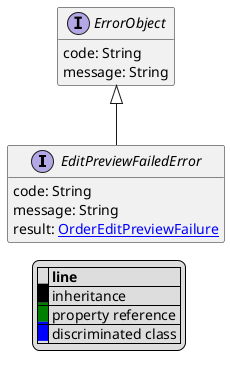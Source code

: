 @startuml

hide empty fields
hide empty methods
legend
|= |= line |
|<back:black>   </back>| inheritance |
|<back:green>   </back>| property reference |
|<back:blue>   </back>| discriminated class |
endlegend
interface EditPreviewFailedError [[EditPreviewFailedError.svg]] extends ErrorObject {
    code: String
    message: String
    result: [[OrderEditPreviewFailure.svg OrderEditPreviewFailure]]
}
interface ErrorObject [[ErrorObject.svg]]  {
    code: String
    message: String
}





@enduml
